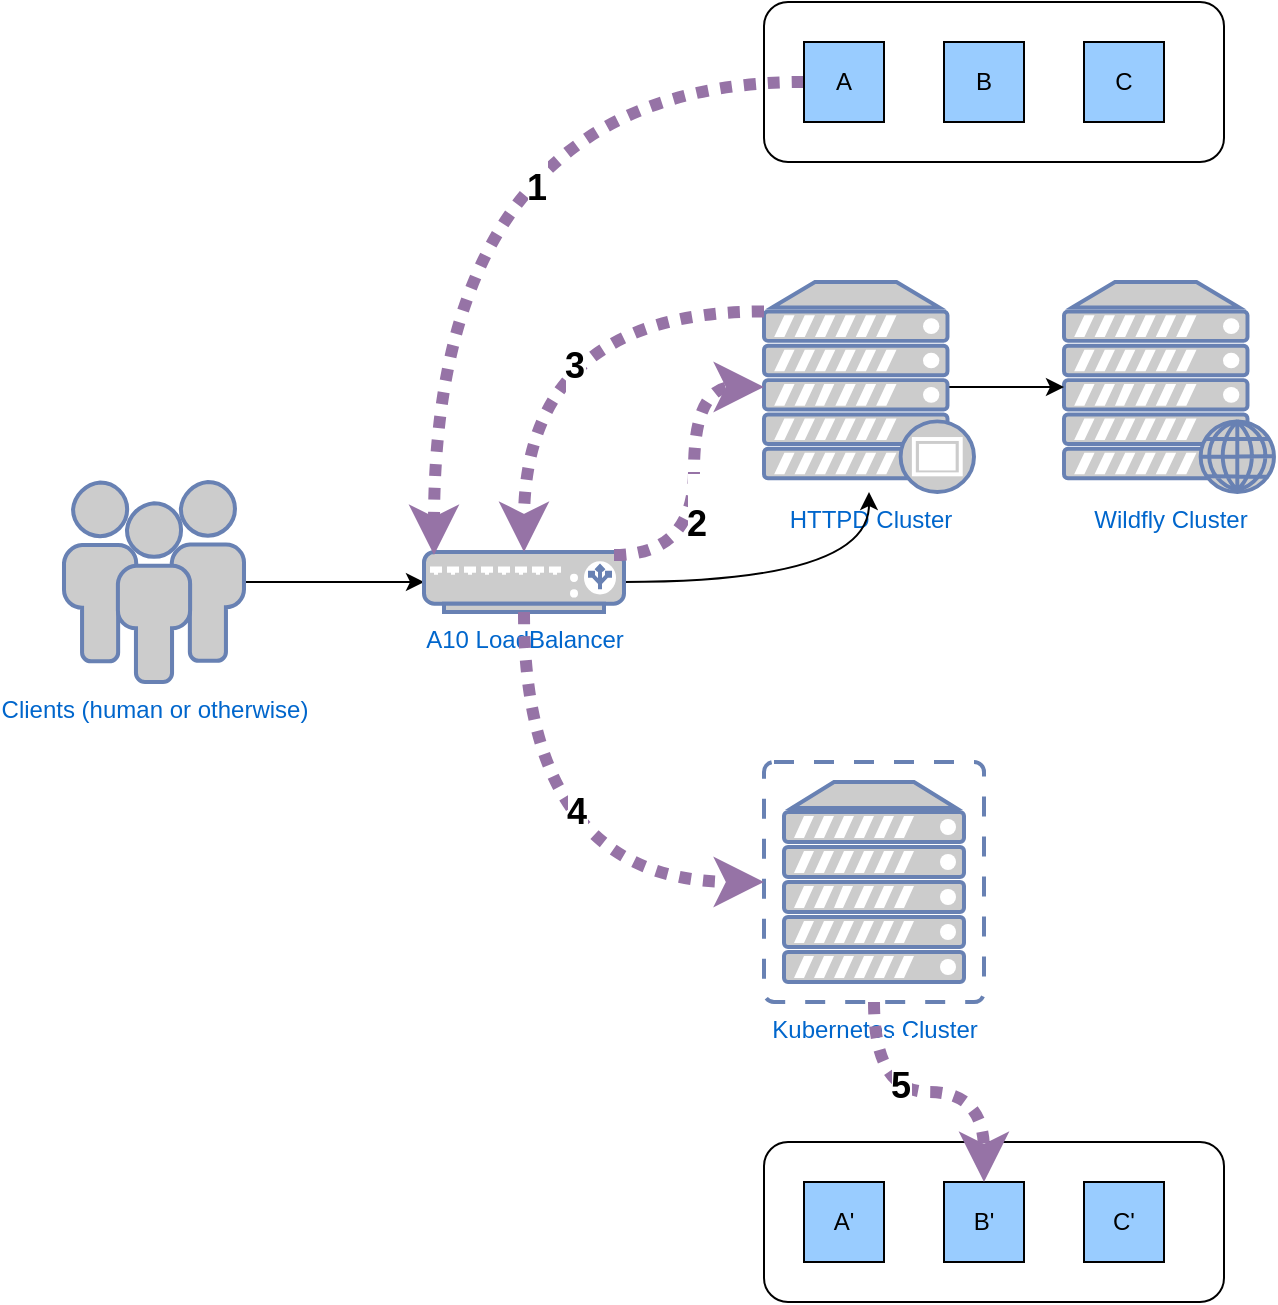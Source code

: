 <mxfile version="10.6.7" type="github"><diagram id="4JeICgyDTQAdmOD53Of8" name="Page-1"><mxGraphModel dx="1394" dy="779" grid="1" gridSize="10" guides="1" tooltips="1" connect="1" arrows="1" fold="1" page="1" pageScale="1" pageWidth="1100" pageHeight="850" math="0" shadow="0"><root><mxCell id="0"/><mxCell id="1" parent="0"/><mxCell id="j8Kb2eOcAkNgNtQ1C6Nc-17" style="edgeStyle=orthogonalEdgeStyle;curved=1;rounded=0;orthogonalLoop=1;jettySize=auto;html=1;exitX=1;exitY=0.5;exitDx=0;exitDy=0;exitPerimeter=0;entryX=0;entryY=0.5;entryDx=0;entryDy=0;entryPerimeter=0;" parent="1" source="XMhGtbpjUezIhQE0Jc4S-1" target="XMhGtbpjUezIhQE0Jc4S-4" edge="1"><mxGeometry relative="1" as="geometry"/></mxCell><mxCell id="XMhGtbpjUezIhQE0Jc4S-1" value="Clients (human or otherwise)" style="fontColor=#0066CC;verticalAlign=top;verticalLabelPosition=bottom;labelPosition=center;align=center;html=1;outlineConnect=0;fillColor=#CCCCCC;strokeColor=#6881B3;gradientColor=none;gradientDirection=north;strokeWidth=2;shape=mxgraph.networks.users;" parent="1" vertex="1"><mxGeometry x="90" y="280" width="90" height="100" as="geometry"/></mxCell><mxCell id="XMhGtbpjUezIhQE0Jc4S-2" value="&lt;div&gt;Wildfly Cluster&lt;/div&gt;" style="fontColor=#0066CC;verticalAlign=top;verticalLabelPosition=bottom;labelPosition=center;align=center;html=1;outlineConnect=0;fillColor=#CCCCCC;strokeColor=#6881B3;gradientColor=none;gradientDirection=north;strokeWidth=2;shape=mxgraph.networks.web_server;" parent="1" vertex="1"><mxGeometry x="590" y="180" width="105" height="105" as="geometry"/></mxCell><mxCell id="j8Kb2eOcAkNgNtQ1C6Nc-12" style="edgeStyle=orthogonalEdgeStyle;rounded=0;orthogonalLoop=1;jettySize=auto;html=1;exitX=0.88;exitY=0.5;exitDx=0;exitDy=0;exitPerimeter=0;entryX=0;entryY=0.5;entryDx=0;entryDy=0;entryPerimeter=0;curved=1;" parent="1" source="XMhGtbpjUezIhQE0Jc4S-3" target="XMhGtbpjUezIhQE0Jc4S-2" edge="1"><mxGeometry relative="1" as="geometry"/></mxCell><mxCell id="XMhGtbpjUezIhQE0Jc4S-3" value="&lt;div&gt;HTTPD Cluster&lt;/div&gt;" style="fontColor=#0066CC;verticalAlign=top;verticalLabelPosition=bottom;labelPosition=center;align=center;html=1;outlineConnect=0;fillColor=#CCCCCC;strokeColor=#6881B3;gradientColor=none;gradientDirection=north;strokeWidth=2;shape=mxgraph.networks.proxy_server;" parent="1" vertex="1"><mxGeometry x="440" y="180" width="105" height="105" as="geometry"/></mxCell><mxCell id="j8Kb2eOcAkNgNtQ1C6Nc-11" style="edgeStyle=orthogonalEdgeStyle;rounded=0;orthogonalLoop=1;jettySize=auto;html=1;exitX=1;exitY=0.5;exitDx=0;exitDy=0;exitPerimeter=0;curved=1;" parent="1" source="XMhGtbpjUezIhQE0Jc4S-4" target="XMhGtbpjUezIhQE0Jc4S-3" edge="1"><mxGeometry relative="1" as="geometry"/></mxCell><mxCell id="XMhGtbpjUezIhQE0Jc4S-4" value="A10 LoadBalancer" style="fontColor=#0066CC;verticalAlign=top;verticalLabelPosition=bottom;labelPosition=center;align=center;html=1;outlineConnect=0;fillColor=#CCCCCC;strokeColor=#6881B3;gradientColor=none;gradientDirection=north;strokeWidth=2;shape=mxgraph.networks.load_balancer;" parent="1" vertex="1"><mxGeometry x="270" y="315" width="100" height="30" as="geometry"/></mxCell><mxCell id="GcbXfp2duSHcIpgu96tg-1" value="&lt;div&gt;Kubernetes Cluster&lt;br&gt;&lt;/div&gt;" style="fontColor=#0066CC;verticalAlign=top;verticalLabelPosition=bottom;labelPosition=center;align=center;html=1;outlineConnect=0;fillColor=#CCCCCC;strokeColor=#6881B3;gradientColor=none;gradientDirection=north;strokeWidth=2;shape=mxgraph.networks.virtual_server;" parent="1" vertex="1"><mxGeometry x="440" y="420" width="110" height="120" as="geometry"/></mxCell><mxCell id="j8Kb2eOcAkNgNtQ1C6Nc-18" value="Traffic" style="" parent="0"/><mxCell id="GcbXfp2duSHcIpgu96tg-8" value="" style="rounded=1;whiteSpace=wrap;html=1;" parent="j8Kb2eOcAkNgNtQ1C6Nc-18" vertex="1"><mxGeometry x="440" y="610" width="230" height="80" as="geometry"/></mxCell><mxCell id="GcbXfp2duSHcIpgu96tg-2" value="" style="rounded=1;whiteSpace=wrap;html=1;" parent="j8Kb2eOcAkNgNtQ1C6Nc-18" vertex="1"><mxGeometry x="440" y="40" width="230" height="80" as="geometry"/></mxCell><mxCell id="vK3_JltZR_AwvpHX9SfV-8" style="edgeStyle=orthogonalEdgeStyle;curved=1;rounded=0;orthogonalLoop=1;jettySize=auto;html=1;exitX=0;exitY=0.5;exitDx=0;exitDy=0;entryX=0.05;entryY=0.05;entryDx=0;entryDy=0;entryPerimeter=0;dashed=1;dashPattern=1 1;strokeColor=#9673a6;strokeWidth=6;fillColor=#e1d5e7;" edge="1" parent="j8Kb2eOcAkNgNtQ1C6Nc-18" source="GcbXfp2duSHcIpgu96tg-4" target="XMhGtbpjUezIhQE0Jc4S-4"><mxGeometry relative="1" as="geometry"/></mxCell><mxCell id="vK3_JltZR_AwvpHX9SfV-14" value="&lt;h2&gt;&lt;b&gt;1&lt;/b&gt;&lt;/h2&gt;" style="text;html=1;resizable=0;points=[];align=center;verticalAlign=middle;labelBackgroundColor=#ffffff;" vertex="1" connectable="0" parent="vK3_JltZR_AwvpHX9SfV-8"><mxGeometry x="-0.365" y="53" relative="1" as="geometry"><mxPoint as="offset"/></mxGeometry></mxCell><mxCell id="GcbXfp2duSHcIpgu96tg-4" value="A" style="whiteSpace=wrap;html=1;aspect=fixed;fillColor=#99CCFF;" parent="j8Kb2eOcAkNgNtQ1C6Nc-18" vertex="1"><mxGeometry x="460" y="60" width="40" height="40" as="geometry"/></mxCell><mxCell id="GcbXfp2duSHcIpgu96tg-5" value="C" style="whiteSpace=wrap;html=1;aspect=fixed;fillColor=#99CCFF;" parent="j8Kb2eOcAkNgNtQ1C6Nc-18" vertex="1"><mxGeometry x="600" y="60" width="40" height="40" as="geometry"/></mxCell><mxCell id="GcbXfp2duSHcIpgu96tg-6" value="B" style="whiteSpace=wrap;html=1;aspect=fixed;fillColor=#99CCFF;" parent="j8Kb2eOcAkNgNtQ1C6Nc-18" vertex="1"><mxGeometry x="530" y="60" width="40" height="40" as="geometry"/></mxCell><mxCell id="GcbXfp2duSHcIpgu96tg-9" value="A'" style="whiteSpace=wrap;html=1;aspect=fixed;fillColor=#99CCFF;" parent="j8Kb2eOcAkNgNtQ1C6Nc-18" vertex="1"><mxGeometry x="460" y="630" width="40" height="40" as="geometry"/></mxCell><mxCell id="GcbXfp2duSHcIpgu96tg-10" value="C'" style="whiteSpace=wrap;html=1;aspect=fixed;fillColor=#99CCFF;" parent="j8Kb2eOcAkNgNtQ1C6Nc-18" vertex="1"><mxGeometry x="600" y="630" width="40" height="40" as="geometry"/></mxCell><mxCell id="GcbXfp2duSHcIpgu96tg-11" value="B'" style="whiteSpace=wrap;html=1;aspect=fixed;fillColor=#99CCFF;" parent="j8Kb2eOcAkNgNtQ1C6Nc-18" vertex="1"><mxGeometry x="530" y="630" width="40" height="40" as="geometry"/></mxCell><mxCell id="vK3_JltZR_AwvpHX9SfV-9" style="edgeStyle=orthogonalEdgeStyle;curved=1;rounded=0;orthogonalLoop=1;jettySize=auto;html=1;exitX=0.95;exitY=0.05;exitDx=0;exitDy=0;exitPerimeter=0;entryX=0;entryY=0.5;entryDx=0;entryDy=0;entryPerimeter=0;dashed=1;dashPattern=1 1;strokeColor=#9673a6;strokeWidth=6;fillColor=#e1d5e7;" edge="1" parent="j8Kb2eOcAkNgNtQ1C6Nc-18" source="XMhGtbpjUezIhQE0Jc4S-4" target="XMhGtbpjUezIhQE0Jc4S-3"><mxGeometry relative="1" as="geometry"/></mxCell><mxCell id="vK3_JltZR_AwvpHX9SfV-15" value="&lt;h2&gt;2&lt;br&gt;&lt;/h2&gt;" style="text;html=1;resizable=0;points=[];align=center;verticalAlign=middle;labelBackgroundColor=#ffffff;" vertex="1" connectable="0" parent="vK3_JltZR_AwvpHX9SfV-9"><mxGeometry x="-0.497" y="16" relative="1" as="geometry"><mxPoint x="17" y="-16" as="offset"/></mxGeometry></mxCell><mxCell id="vK3_JltZR_AwvpHX9SfV-11" style="edgeStyle=orthogonalEdgeStyle;curved=1;rounded=0;orthogonalLoop=1;jettySize=auto;html=1;exitX=0;exitY=0.14;exitDx=0;exitDy=0;exitPerimeter=0;entryX=0.5;entryY=0;entryDx=0;entryDy=0;entryPerimeter=0;dashed=1;dashPattern=1 1;strokeColor=#9673a6;strokeWidth=6;fillColor=#e1d5e7;" edge="1" parent="j8Kb2eOcAkNgNtQ1C6Nc-18" source="XMhGtbpjUezIhQE0Jc4S-3" target="XMhGtbpjUezIhQE0Jc4S-4"><mxGeometry relative="1" as="geometry"/></mxCell><mxCell id="vK3_JltZR_AwvpHX9SfV-16" value="&lt;h2&gt;3&lt;/h2&gt;" style="text;html=1;resizable=0;points=[];align=center;verticalAlign=middle;labelBackgroundColor=#ffffff;" vertex="1" connectable="0" parent="vK3_JltZR_AwvpHX9SfV-11"><mxGeometry x="-0.208" y="27" relative="1" as="geometry"><mxPoint as="offset"/></mxGeometry></mxCell><mxCell id="vK3_JltZR_AwvpHX9SfV-12" style="edgeStyle=orthogonalEdgeStyle;curved=1;rounded=0;orthogonalLoop=1;jettySize=auto;html=1;exitX=0.5;exitY=1;exitDx=0;exitDy=0;exitPerimeter=0;entryX=0;entryY=0.5;entryDx=0;entryDy=0;entryPerimeter=0;dashed=1;dashPattern=1 1;strokeColor=#9673a6;strokeWidth=6;fillColor=#e1d5e7;" edge="1" parent="j8Kb2eOcAkNgNtQ1C6Nc-18" source="XMhGtbpjUezIhQE0Jc4S-4" target="GcbXfp2duSHcIpgu96tg-1"><mxGeometry relative="1" as="geometry"/></mxCell><mxCell id="vK3_JltZR_AwvpHX9SfV-17" value="&lt;h2&gt;4&lt;/h2&gt;" style="text;html=1;resizable=0;points=[];align=center;verticalAlign=middle;labelBackgroundColor=#ffffff;" vertex="1" connectable="0" parent="vK3_JltZR_AwvpHX9SfV-12"><mxGeometry x="-0.216" y="26" relative="1" as="geometry"><mxPoint as="offset"/></mxGeometry></mxCell><mxCell id="vK3_JltZR_AwvpHX9SfV-13" style="edgeStyle=orthogonalEdgeStyle;curved=1;rounded=0;orthogonalLoop=1;jettySize=auto;html=1;exitX=0.5;exitY=1;exitDx=0;exitDy=0;exitPerimeter=0;entryX=0.5;entryY=0;entryDx=0;entryDy=0;dashed=1;dashPattern=1 1;strokeColor=#9673a6;strokeWidth=6;fillColor=#e1d5e7;" edge="1" parent="j8Kb2eOcAkNgNtQ1C6Nc-18" source="GcbXfp2duSHcIpgu96tg-1" target="GcbXfp2duSHcIpgu96tg-11"><mxGeometry relative="1" as="geometry"/></mxCell><mxCell id="vK3_JltZR_AwvpHX9SfV-18" value="&lt;h2&gt;5&lt;/h2&gt;" style="text;html=1;resizable=0;points=[];align=center;verticalAlign=middle;labelBackgroundColor=#ffffff;" vertex="1" connectable="0" parent="vK3_JltZR_AwvpHX9SfV-13"><mxGeometry x="-0.421" y="13" relative="1" as="geometry"><mxPoint as="offset"/></mxGeometry></mxCell></root></mxGraphModel></diagram></mxfile>